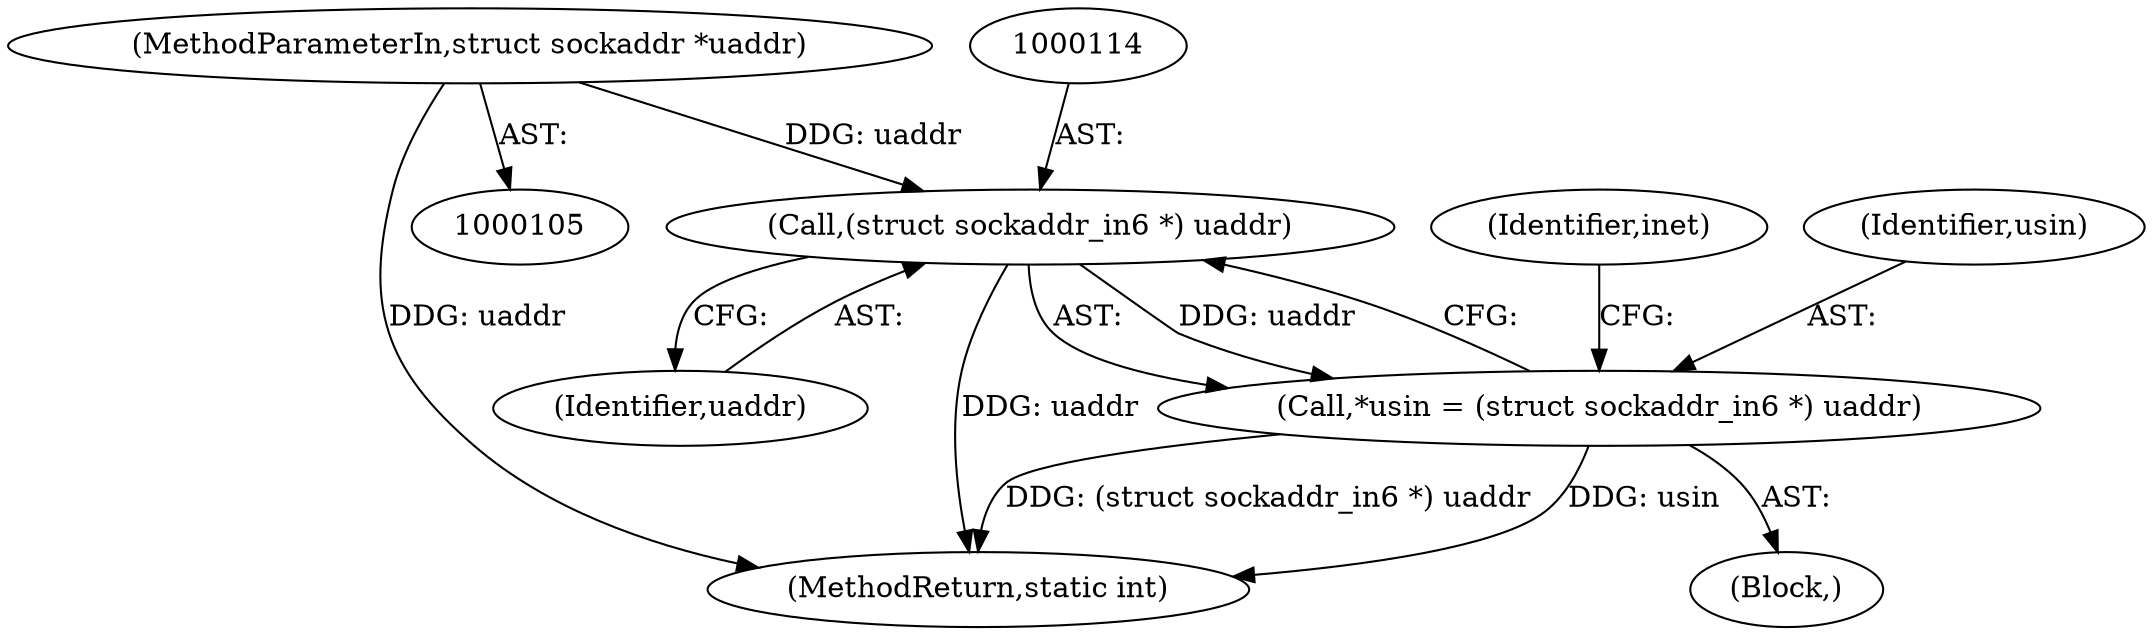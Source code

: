 digraph "0_linux_45f6fad84cc305103b28d73482b344d7f5b76f39_15@pointer" {
"1000107" [label="(MethodParameterIn,struct sockaddr *uaddr)"];
"1000113" [label="(Call,(struct sockaddr_in6 *) uaddr)"];
"1000111" [label="(Call,*usin = (struct sockaddr_in6 *) uaddr)"];
"1000115" [label="(Identifier,uaddr)"];
"1000111" [label="(Call,*usin = (struct sockaddr_in6 *) uaddr)"];
"1000118" [label="(Identifier,inet)"];
"1000112" [label="(Identifier,usin)"];
"1000109" [label="(Block,)"];
"1000107" [label="(MethodParameterIn,struct sockaddr *uaddr)"];
"1000113" [label="(Call,(struct sockaddr_in6 *) uaddr)"];
"1000716" [label="(MethodReturn,static int)"];
"1000107" -> "1000105"  [label="AST: "];
"1000107" -> "1000716"  [label="DDG: uaddr"];
"1000107" -> "1000113"  [label="DDG: uaddr"];
"1000113" -> "1000111"  [label="AST: "];
"1000113" -> "1000115"  [label="CFG: "];
"1000114" -> "1000113"  [label="AST: "];
"1000115" -> "1000113"  [label="AST: "];
"1000111" -> "1000113"  [label="CFG: "];
"1000113" -> "1000716"  [label="DDG: uaddr"];
"1000113" -> "1000111"  [label="DDG: uaddr"];
"1000111" -> "1000109"  [label="AST: "];
"1000112" -> "1000111"  [label="AST: "];
"1000118" -> "1000111"  [label="CFG: "];
"1000111" -> "1000716"  [label="DDG: usin"];
"1000111" -> "1000716"  [label="DDG: (struct sockaddr_in6 *) uaddr"];
}
